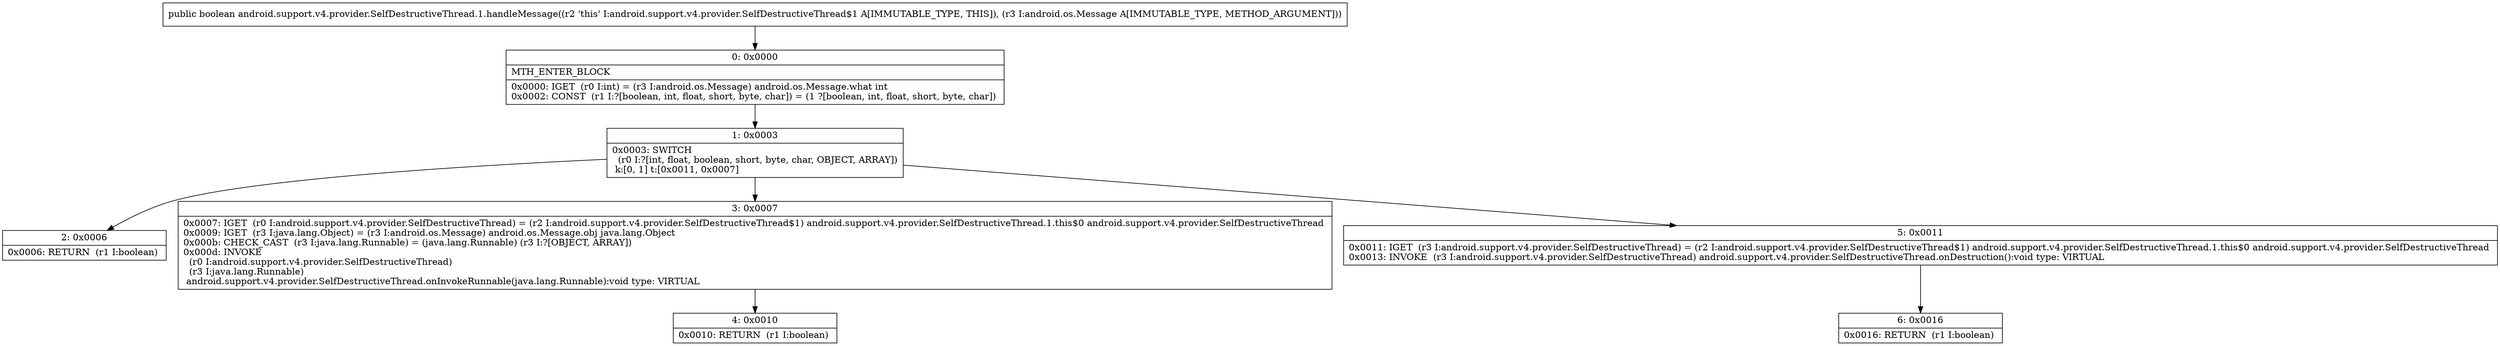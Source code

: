 digraph "CFG forandroid.support.v4.provider.SelfDestructiveThread.1.handleMessage(Landroid\/os\/Message;)Z" {
Node_0 [shape=record,label="{0\:\ 0x0000|MTH_ENTER_BLOCK\l|0x0000: IGET  (r0 I:int) = (r3 I:android.os.Message) android.os.Message.what int \l0x0002: CONST  (r1 I:?[boolean, int, float, short, byte, char]) = (1 ?[boolean, int, float, short, byte, char]) \l}"];
Node_1 [shape=record,label="{1\:\ 0x0003|0x0003: SWITCH  \l  (r0 I:?[int, float, boolean, short, byte, char, OBJECT, ARRAY])\l k:[0, 1] t:[0x0011, 0x0007] \l}"];
Node_2 [shape=record,label="{2\:\ 0x0006|0x0006: RETURN  (r1 I:boolean) \l}"];
Node_3 [shape=record,label="{3\:\ 0x0007|0x0007: IGET  (r0 I:android.support.v4.provider.SelfDestructiveThread) = (r2 I:android.support.v4.provider.SelfDestructiveThread$1) android.support.v4.provider.SelfDestructiveThread.1.this$0 android.support.v4.provider.SelfDestructiveThread \l0x0009: IGET  (r3 I:java.lang.Object) = (r3 I:android.os.Message) android.os.Message.obj java.lang.Object \l0x000b: CHECK_CAST  (r3 I:java.lang.Runnable) = (java.lang.Runnable) (r3 I:?[OBJECT, ARRAY]) \l0x000d: INVOKE  \l  (r0 I:android.support.v4.provider.SelfDestructiveThread)\l  (r3 I:java.lang.Runnable)\l android.support.v4.provider.SelfDestructiveThread.onInvokeRunnable(java.lang.Runnable):void type: VIRTUAL \l}"];
Node_4 [shape=record,label="{4\:\ 0x0010|0x0010: RETURN  (r1 I:boolean) \l}"];
Node_5 [shape=record,label="{5\:\ 0x0011|0x0011: IGET  (r3 I:android.support.v4.provider.SelfDestructiveThread) = (r2 I:android.support.v4.provider.SelfDestructiveThread$1) android.support.v4.provider.SelfDestructiveThread.1.this$0 android.support.v4.provider.SelfDestructiveThread \l0x0013: INVOKE  (r3 I:android.support.v4.provider.SelfDestructiveThread) android.support.v4.provider.SelfDestructiveThread.onDestruction():void type: VIRTUAL \l}"];
Node_6 [shape=record,label="{6\:\ 0x0016|0x0016: RETURN  (r1 I:boolean) \l}"];
MethodNode[shape=record,label="{public boolean android.support.v4.provider.SelfDestructiveThread.1.handleMessage((r2 'this' I:android.support.v4.provider.SelfDestructiveThread$1 A[IMMUTABLE_TYPE, THIS]), (r3 I:android.os.Message A[IMMUTABLE_TYPE, METHOD_ARGUMENT])) }"];
MethodNode -> Node_0;
Node_0 -> Node_1;
Node_1 -> Node_2;
Node_1 -> Node_3;
Node_1 -> Node_5;
Node_3 -> Node_4;
Node_5 -> Node_6;
}

